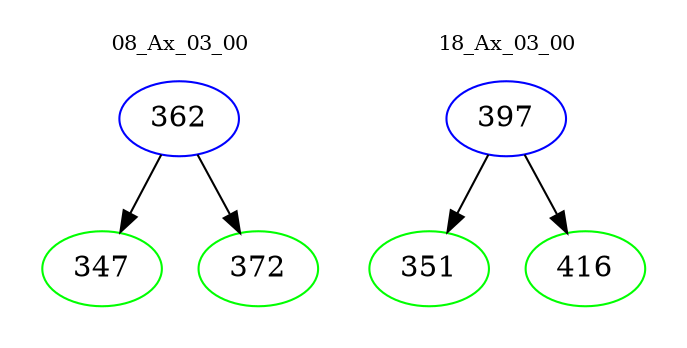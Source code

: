 digraph{
subgraph cluster_0 {
color = white
label = "08_Ax_03_00";
fontsize=10;
T0_362 [label="362", color="blue"]
T0_362 -> T0_347 [color="black"]
T0_347 [label="347", color="green"]
T0_362 -> T0_372 [color="black"]
T0_372 [label="372", color="green"]
}
subgraph cluster_1 {
color = white
label = "18_Ax_03_00";
fontsize=10;
T1_397 [label="397", color="blue"]
T1_397 -> T1_351 [color="black"]
T1_351 [label="351", color="green"]
T1_397 -> T1_416 [color="black"]
T1_416 [label="416", color="green"]
}
}
